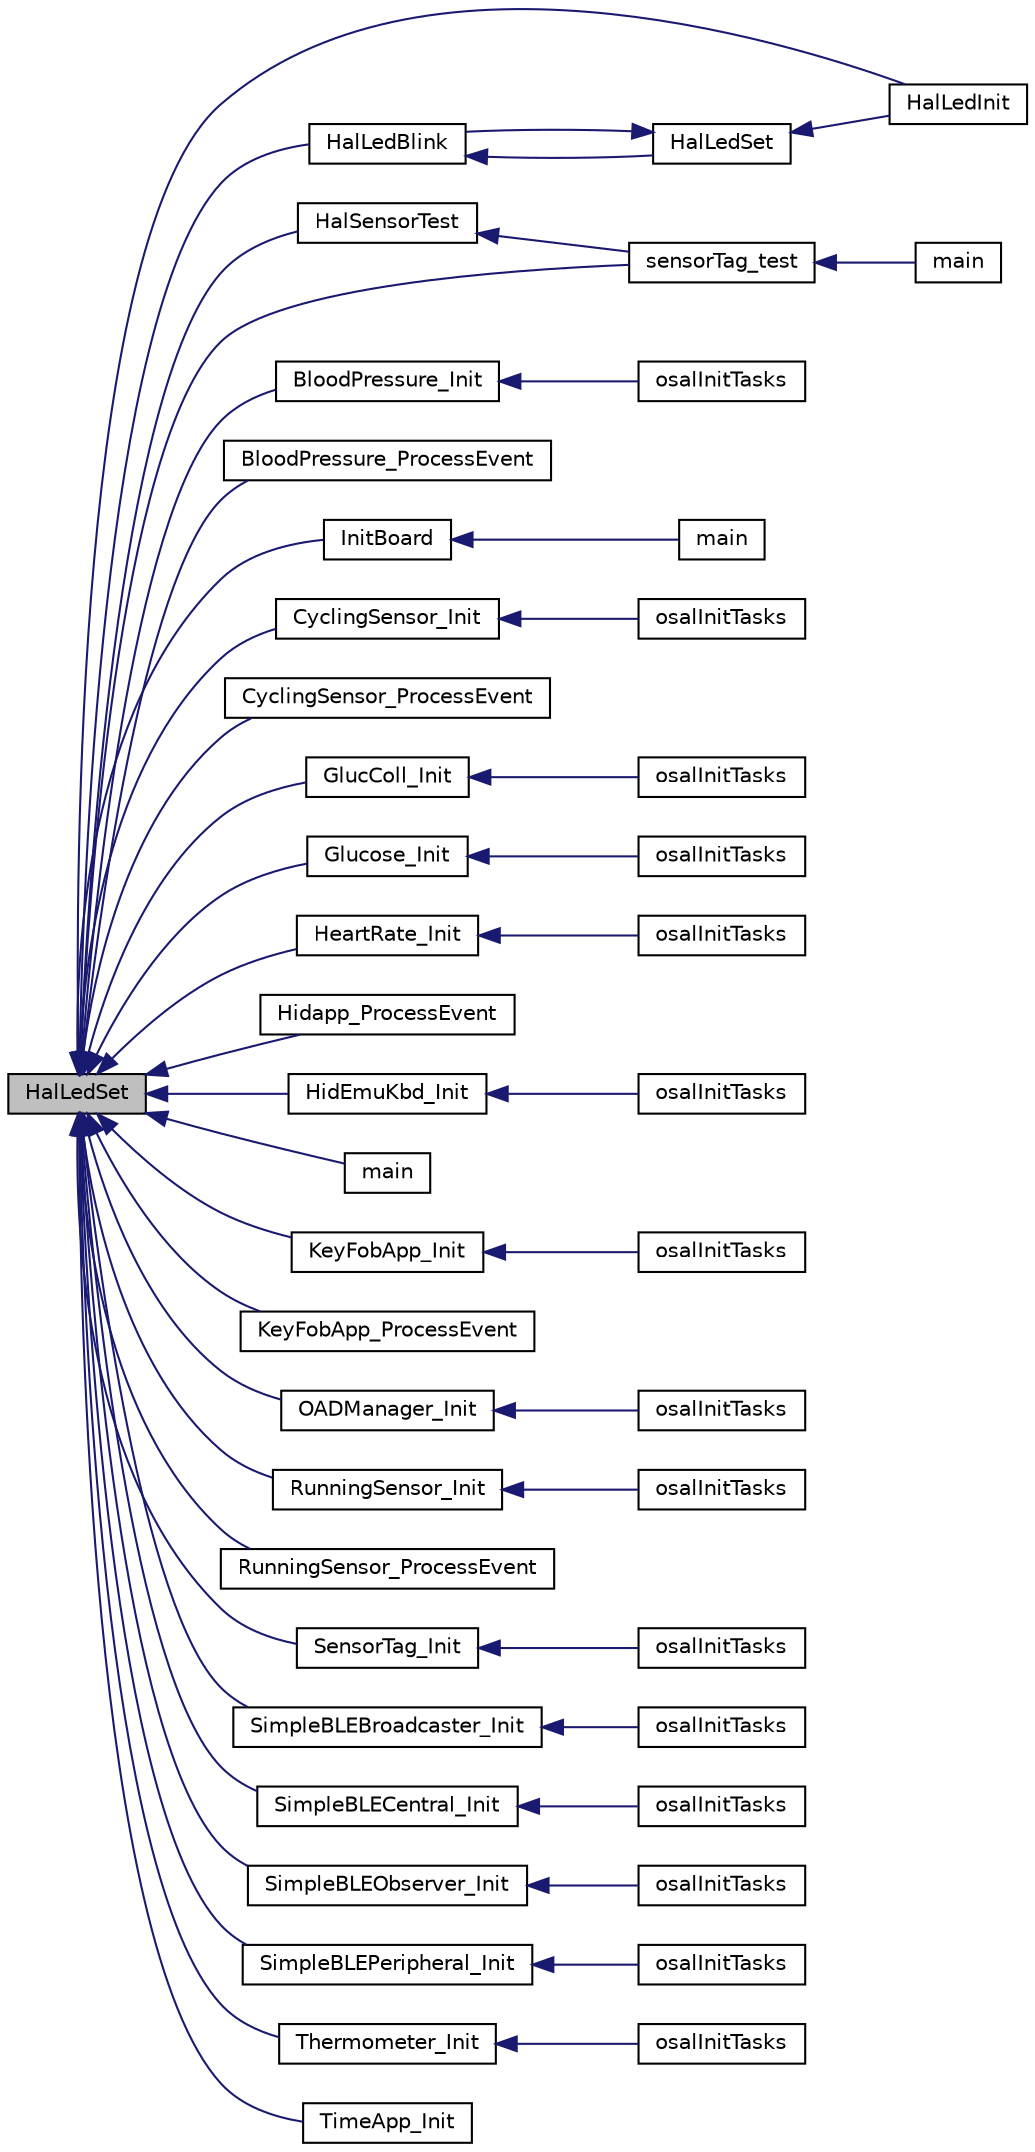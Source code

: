 digraph "HalLedSet"
{
  edge [fontname="Helvetica",fontsize="10",labelfontname="Helvetica",labelfontsize="10"];
  node [fontname="Helvetica",fontsize="10",shape=record];
  rankdir="LR";
  Node1 [label="HalLedSet",height=0.2,width=0.4,color="black", fillcolor="grey75", style="filled" fontcolor="black"];
  Node1 -> Node2 [dir="back",color="midnightblue",fontsize="10",style="solid",fontname="Helvetica"];
  Node2 [label="HalLedInit",height=0.2,width=0.4,color="black", fillcolor="white", style="filled",URL="$_c_c2540_e_b_2hal__led_8c.html#a80ccac71d5724cd81ff753ee62bbd8b1"];
  Node1 -> Node3 [dir="back",color="midnightblue",fontsize="10",style="solid",fontname="Helvetica"];
  Node3 [label="HalLedBlink",height=0.2,width=0.4,color="black", fillcolor="white", style="filled",URL="$_c_c2540_e_b_2hal__led_8c.html#a422b685b71efda7d8912e74f1366a6e3"];
  Node3 -> Node4 [dir="back",color="midnightblue",fontsize="10",style="solid",fontname="Helvetica"];
  Node4 [label="HalLedSet",height=0.2,width=0.4,color="black", fillcolor="white", style="filled",URL="$_c_c2540_e_b_2hal__led_8c.html#ad1bd1bb51dafb8a84b723419e899205f"];
  Node4 -> Node2 [dir="back",color="midnightblue",fontsize="10",style="solid",fontname="Helvetica"];
  Node4 -> Node3 [dir="back",color="midnightblue",fontsize="10",style="solid",fontname="Helvetica"];
  Node1 -> Node5 [dir="back",color="midnightblue",fontsize="10",style="solid",fontname="Helvetica"];
  Node5 [label="HalSensorTest",height=0.2,width=0.4,color="black", fillcolor="white", style="filled",URL="$hal__sensor_8h.html#a330e5282e939c9a9ce3da25deea7bcde"];
  Node5 -> Node6 [dir="back",color="midnightblue",fontsize="10",style="solid",fontname="Helvetica"];
  Node6 [label="sensorTag_test",height=0.2,width=0.4,color="black", fillcolor="white", style="filled",URL="$sensor_tag_8h.html#a00d52fc1eb53db85977f7076d2a82eb7"];
  Node6 -> Node7 [dir="back",color="midnightblue",fontsize="10",style="solid",fontname="Helvetica"];
  Node7 [label="main",height=0.2,width=0.4,color="black", fillcolor="white", style="filled",URL="$_sensor_tag___main_8c.html#a840291bc02cba5474a4cb46a9b9566fe"];
  Node1 -> Node8 [dir="back",color="midnightblue",fontsize="10",style="solid",fontname="Helvetica"];
  Node8 [label="BloodPressure_Init",height=0.2,width=0.4,color="black", fillcolor="white", style="filled",URL="$blood_pressure_8h.html#a94649fb81e0eccd5975b8cb1cdbeb032"];
  Node8 -> Node9 [dir="back",color="midnightblue",fontsize="10",style="solid",fontname="Helvetica"];
  Node9 [label="osalInitTasks",height=0.2,width=0.4,color="black", fillcolor="white", style="filled",URL="$_o_s_a_l___blood_pressure_8c.html#a7ad49ef9f96d7753c3e77e0e69231bb2"];
  Node1 -> Node10 [dir="back",color="midnightblue",fontsize="10",style="solid",fontname="Helvetica"];
  Node10 [label="BloodPressure_ProcessEvent",height=0.2,width=0.4,color="black", fillcolor="white", style="filled",URL="$blood_pressure_8h.html#a56190a02f171fa626bfa1056692f6926"];
  Node1 -> Node11 [dir="back",color="midnightblue",fontsize="10",style="solid",fontname="Helvetica"];
  Node11 [label="InitBoard",height=0.2,width=0.4,color="black", fillcolor="white", style="filled",URL="$_on_board_8h.html#a254d58370d6c9488ac3e497115c1c7e3"];
  Node11 -> Node12 [dir="back",color="midnightblue",fontsize="10",style="solid",fontname="Helvetica"];
  Node12 [label="main",height=0.2,width=0.4,color="black", fillcolor="white", style="filled",URL="$_b_l_e___bridge___main_8c.html#a840291bc02cba5474a4cb46a9b9566fe"];
  Node1 -> Node13 [dir="back",color="midnightblue",fontsize="10",style="solid",fontname="Helvetica"];
  Node13 [label="CyclingSensor_Init",height=0.2,width=0.4,color="black", fillcolor="white", style="filled",URL="$cycling_sensor_8h.html#a899bf884f69030ebd3a7ca8a6aa6427b"];
  Node13 -> Node14 [dir="back",color="midnightblue",fontsize="10",style="solid",fontname="Helvetica"];
  Node14 [label="osalInitTasks",height=0.2,width=0.4,color="black", fillcolor="white", style="filled",URL="$_o_s_a_l__cycling_sensor_8c.html#a7ad49ef9f96d7753c3e77e0e69231bb2"];
  Node1 -> Node15 [dir="back",color="midnightblue",fontsize="10",style="solid",fontname="Helvetica"];
  Node15 [label="CyclingSensor_ProcessEvent",height=0.2,width=0.4,color="black", fillcolor="white", style="filled",URL="$cycling_sensor_8h.html#afc7c68f19e8a07760b4acb74fc27f8bc"];
  Node1 -> Node16 [dir="back",color="midnightblue",fontsize="10",style="solid",fontname="Helvetica"];
  Node16 [label="GlucColl_Init",height=0.2,width=0.4,color="black", fillcolor="white", style="filled",URL="$glucose_collector_8h.html#ac9e782d1b2a3547c3a00beeff22c2807"];
  Node16 -> Node17 [dir="back",color="midnightblue",fontsize="10",style="solid",fontname="Helvetica"];
  Node17 [label="osalInitTasks",height=0.2,width=0.4,color="black", fillcolor="white", style="filled",URL="$_o_s_a_l__glucose_collector_8c.html#a7ad49ef9f96d7753c3e77e0e69231bb2"];
  Node1 -> Node18 [dir="back",color="midnightblue",fontsize="10",style="solid",fontname="Helvetica"];
  Node18 [label="Glucose_Init",height=0.2,width=0.4,color="black", fillcolor="white", style="filled",URL="$glucose_8h.html#a4da167f447996f1acbcfbf0b34278ea3"];
  Node18 -> Node19 [dir="back",color="midnightblue",fontsize="10",style="solid",fontname="Helvetica"];
  Node19 [label="osalInitTasks",height=0.2,width=0.4,color="black", fillcolor="white", style="filled",URL="$_o_s_a_l___glucose_8c.html#a7ad49ef9f96d7753c3e77e0e69231bb2"];
  Node1 -> Node20 [dir="back",color="midnightblue",fontsize="10",style="solid",fontname="Helvetica"];
  Node20 [label="HeartRate_Init",height=0.2,width=0.4,color="black", fillcolor="white", style="filled",URL="$heartrate_8h.html#aa4fc1aeabe9373cd435fc43b7c175fea"];
  Node20 -> Node21 [dir="back",color="midnightblue",fontsize="10",style="solid",fontname="Helvetica"];
  Node21 [label="osalInitTasks",height=0.2,width=0.4,color="black", fillcolor="white", style="filled",URL="$_o_s_a_l__heartrate_8c.html#a7ad49ef9f96d7753c3e77e0e69231bb2"];
  Node1 -> Node22 [dir="back",color="midnightblue",fontsize="10",style="solid",fontname="Helvetica"];
  Node22 [label="Hidapp_ProcessEvent",height=0.2,width=0.4,color="black", fillcolor="white", style="filled",URL="$hidapp_8h.html#a76fc28f7d85cb3ca3829b49be07e8d2b"];
  Node1 -> Node23 [dir="back",color="midnightblue",fontsize="10",style="solid",fontname="Helvetica"];
  Node23 [label="HidEmuKbd_Init",height=0.2,width=0.4,color="black", fillcolor="white", style="filled",URL="$hidemukbd_8h.html#abb96c0de3a5bb7ef1a16e9bd65f2c5fc"];
  Node23 -> Node24 [dir="back",color="midnightblue",fontsize="10",style="solid",fontname="Helvetica"];
  Node24 [label="osalInitTasks",height=0.2,width=0.4,color="black", fillcolor="white", style="filled",URL="$_o_s_a_l__hidemukbd_8c.html#a7ad49ef9f96d7753c3e77e0e69231bb2"];
  Node1 -> Node25 [dir="back",color="midnightblue",fontsize="10",style="solid",fontname="Helvetica"];
  Node25 [label="main",height=0.2,width=0.4,color="black", fillcolor="white", style="filled",URL="$_host_test___main_8c.html#a840291bc02cba5474a4cb46a9b9566fe"];
  Node1 -> Node26 [dir="back",color="midnightblue",fontsize="10",style="solid",fontname="Helvetica"];
  Node26 [label="KeyFobApp_Init",height=0.2,width=0.4,color="black", fillcolor="white", style="filled",URL="$keyfobdemo_8h.html#a1f00cbcb76e97e9623514c3b41975921"];
  Node26 -> Node27 [dir="back",color="midnightblue",fontsize="10",style="solid",fontname="Helvetica"];
  Node27 [label="osalInitTasks",height=0.2,width=0.4,color="black", fillcolor="white", style="filled",URL="$_o_s_a_l___key_fob_demo_8c.html#a7ad49ef9f96d7753c3e77e0e69231bb2"];
  Node1 -> Node28 [dir="back",color="midnightblue",fontsize="10",style="solid",fontname="Helvetica"];
  Node28 [label="KeyFobApp_ProcessEvent",height=0.2,width=0.4,color="black", fillcolor="white", style="filled",URL="$keyfobdemo_8h.html#aaee63bfba219af672a3382b4d0e23e92"];
  Node1 -> Node29 [dir="back",color="midnightblue",fontsize="10",style="solid",fontname="Helvetica"];
  Node29 [label="OADManager_Init",height=0.2,width=0.4,color="black", fillcolor="white", style="filled",URL="$oad__mgr__app_8h.html#a790ecd4f2760d047ec028bb5fdb7c59c"];
  Node29 -> Node30 [dir="back",color="midnightblue",fontsize="10",style="solid",fontname="Helvetica"];
  Node30 [label="osalInitTasks",height=0.2,width=0.4,color="black", fillcolor="white", style="filled",URL="$osal__oad__mgr_8c.html#a7ad49ef9f96d7753c3e77e0e69231bb2"];
  Node1 -> Node31 [dir="back",color="midnightblue",fontsize="10",style="solid",fontname="Helvetica"];
  Node31 [label="RunningSensor_Init",height=0.2,width=0.4,color="black", fillcolor="white", style="filled",URL="$running_sensor_8h.html#a8051129ea00c8a7b03205ddb5cb3de87"];
  Node31 -> Node32 [dir="back",color="midnightblue",fontsize="10",style="solid",fontname="Helvetica"];
  Node32 [label="osalInitTasks",height=0.2,width=0.4,color="black", fillcolor="white", style="filled",URL="$_o_s_a_l__running_sensor_8c.html#a7ad49ef9f96d7753c3e77e0e69231bb2"];
  Node1 -> Node33 [dir="back",color="midnightblue",fontsize="10",style="solid",fontname="Helvetica"];
  Node33 [label="RunningSensor_ProcessEvent",height=0.2,width=0.4,color="black", fillcolor="white", style="filled",URL="$running_sensor_8h.html#ae028f0d2806dc2d44c5da577c9d6e701"];
  Node1 -> Node34 [dir="back",color="midnightblue",fontsize="10",style="solid",fontname="Helvetica"];
  Node34 [label="SensorTag_Init",height=0.2,width=0.4,color="black", fillcolor="white", style="filled",URL="$sensor_tag_8h.html#a13b2e5cf7a0072b8860136f3592c2f7f"];
  Node34 -> Node35 [dir="back",color="midnightblue",fontsize="10",style="solid",fontname="Helvetica"];
  Node35 [label="osalInitTasks",height=0.2,width=0.4,color="black", fillcolor="white", style="filled",URL="$_o_s_a_l___sensor_tag_8c.html#a7ad49ef9f96d7753c3e77e0e69231bb2"];
  Node1 -> Node6 [dir="back",color="midnightblue",fontsize="10",style="solid",fontname="Helvetica"];
  Node1 -> Node36 [dir="back",color="midnightblue",fontsize="10",style="solid",fontname="Helvetica"];
  Node36 [label="SimpleBLEBroadcaster_Init",height=0.2,width=0.4,color="black", fillcolor="white", style="filled",URL="$simple_b_l_e_broadcaster_8h.html#abc6927408c6a346565f7e948294a4254"];
  Node36 -> Node37 [dir="back",color="midnightblue",fontsize="10",style="solid",fontname="Helvetica"];
  Node37 [label="osalInitTasks",height=0.2,width=0.4,color="black", fillcolor="white", style="filled",URL="$_o_s_a_l___simple_b_l_e_broadcaster_8c.html#a7ad49ef9f96d7753c3e77e0e69231bb2"];
  Node1 -> Node38 [dir="back",color="midnightblue",fontsize="10",style="solid",fontname="Helvetica"];
  Node38 [label="SimpleBLECentral_Init",height=0.2,width=0.4,color="black", fillcolor="white", style="filled",URL="$simple_b_l_e_central_8h.html#a93f70e48432a0d2b692639b16a7f3203"];
  Node38 -> Node39 [dir="back",color="midnightblue",fontsize="10",style="solid",fontname="Helvetica"];
  Node39 [label="osalInitTasks",height=0.2,width=0.4,color="black", fillcolor="white", style="filled",URL="$_o_s_a_l__simple_b_l_e_central_8c.html#a7ad49ef9f96d7753c3e77e0e69231bb2"];
  Node1 -> Node40 [dir="back",color="midnightblue",fontsize="10",style="solid",fontname="Helvetica"];
  Node40 [label="SimpleBLEObserver_Init",height=0.2,width=0.4,color="black", fillcolor="white", style="filled",URL="$simple_b_l_e_observer_8h.html#a8ff52a5a4532ce6bd31a374e7a440e77"];
  Node40 -> Node41 [dir="back",color="midnightblue",fontsize="10",style="solid",fontname="Helvetica"];
  Node41 [label="osalInitTasks",height=0.2,width=0.4,color="black", fillcolor="white", style="filled",URL="$_o_s_a_l___simple_b_l_e_observer_8c.html#a7ad49ef9f96d7753c3e77e0e69231bb2"];
  Node1 -> Node42 [dir="back",color="midnightblue",fontsize="10",style="solid",fontname="Helvetica"];
  Node42 [label="SimpleBLEPeripheral_Init",height=0.2,width=0.4,color="black", fillcolor="white", style="filled",URL="$simple_b_l_e_peripheral_8h.html#a6fcd1a4a66a1ced5b5baa29de52572ef"];
  Node42 -> Node43 [dir="back",color="midnightblue",fontsize="10",style="solid",fontname="Helvetica"];
  Node43 [label="osalInitTasks",height=0.2,width=0.4,color="black", fillcolor="white", style="filled",URL="$_o_s_a_l___simple_b_l_e_peripheral_8c.html#a7ad49ef9f96d7753c3e77e0e69231bb2"];
  Node1 -> Node44 [dir="back",color="midnightblue",fontsize="10",style="solid",fontname="Helvetica"];
  Node44 [label="Thermometer_Init",height=0.2,width=0.4,color="black", fillcolor="white", style="filled",URL="$thermometer_8h.html#ad5c3318fbd618488fa9f7c2f4b3bcf48"];
  Node44 -> Node45 [dir="back",color="midnightblue",fontsize="10",style="solid",fontname="Helvetica"];
  Node45 [label="osalInitTasks",height=0.2,width=0.4,color="black", fillcolor="white", style="filled",URL="$_o_s_a_l___thermometer_8c.html#a7ad49ef9f96d7753c3e77e0e69231bb2"];
  Node1 -> Node46 [dir="back",color="midnightblue",fontsize="10",style="solid",fontname="Helvetica"];
  Node46 [label="TimeApp_Init",height=0.2,width=0.4,color="black", fillcolor="white", style="filled",URL="$_time_app_2_source_2timeapp_8h.html#ac830c8be9733f1848064b98be9bdc144"];
}
